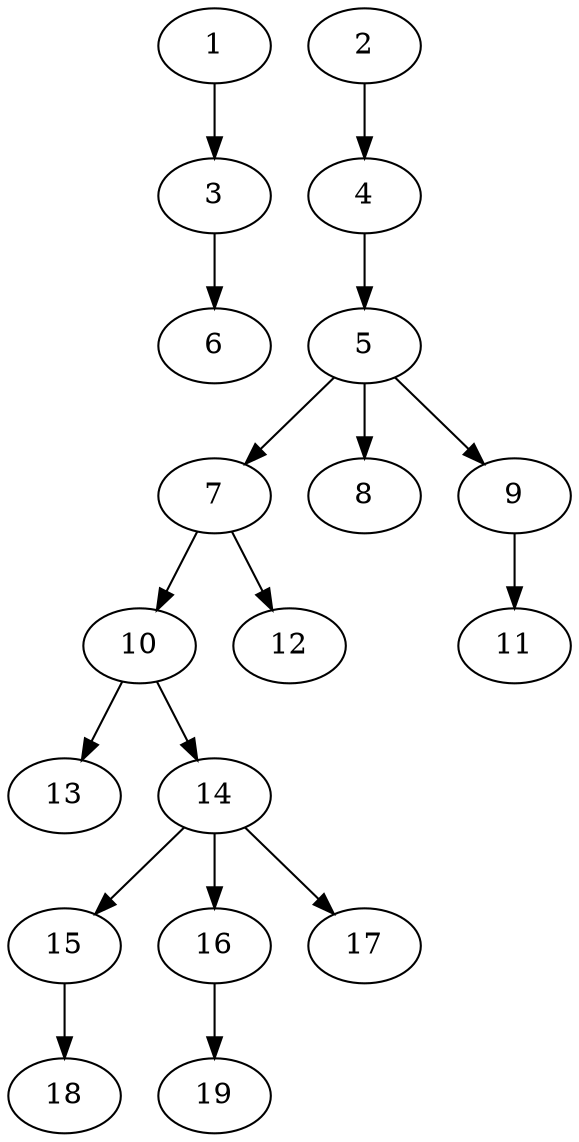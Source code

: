 // DAG (tier=1-easy, mode=compute, n=19, ccr=0.281, fat=0.461, density=0.291, regular=0.698, jump=0.088, mindata=262144, maxdata=2097152)
// DAG automatically generated by daggen at Sun Aug 24 16:33:32 2025
// /home/ermia/Project/Environments/daggen/bin/daggen --dot --ccr 0.281 --fat 0.461 --regular 0.698 --density 0.291 --jump 0.088 --mindata 262144 --maxdata 2097152 -n 19 
digraph G {
  1 [size="490198576136192000", alpha="0.10", expect_size="245099288068096000"]
  1 -> 3 [size ="4973605683200"]
  2 [size="20517062362493124", alpha="0.09", expect_size="10258531181246562"]
  2 -> 4 [size ="10279811284992"]
  3 [size="37484256684522", alpha="0.14", expect_size="18742128342261"]
  3 -> 6 [size ="2500778262528"]
  4 [size="811476112610844", alpha="0.18", expect_size="405738056305422"]
  4 -> 5 [size ="15998426021888"]
  5 [size="1801244302164226", alpha="0.09", expect_size="900622151082113"]
  5 -> 7 [size ="34059635916800"]
  5 -> 8 [size ="34059635916800"]
  5 -> 9 [size ="34059635916800"]
  6 [size="15240580571049308", alpha="0.10", expect_size="7620290285524654"]
  7 [size="63693291257856000", alpha="0.12", expect_size="31846645628928000"]
  7 -> 10 [size ="1275907276800"]
  7 -> 12 [size ="1275907276800"]
  8 [size="400720838347289", alpha="0.13", expect_size="200360419173644"]
  9 [size="6199650197874671616", alpha="0.07", expect_size="3099825098937335808"]
  9 -> 11 [size ="26998197977088"]
  10 [size="9317931291609740", alpha="0.11", expect_size="4658965645804870"]
  10 -> 13 [size ="7380666417152"]
  10 -> 14 [size ="7380666417152"]
  11 [size="2047221931442176000", alpha="0.04", expect_size="1023610965721088000"]
  12 [size="202786978769048", alpha="0.14", expect_size="101393489384524"]
  13 [size="5923924549212045312", alpha="0.05", expect_size="2961962274606022656"]
  14 [size="7937189104486187008", alpha="0.00", expect_size="3968594552243093504"]
  14 -> 15 [size ="31832284332032"]
  14 -> 16 [size ="31832284332032"]
  14 -> 17 [size ="31832284332032"]
  15 [size="32162254022600", alpha="0.10", expect_size="16081127011300"]
  15 -> 18 [size ="2268279603200"]
  16 [size="8487267144000602112", alpha="0.17", expect_size="4243633572000301056"]
  16 -> 19 [size ="33286533414912"]
  17 [size="507589047967809536", alpha="0.13", expect_size="253794523983904768"]
  18 [size="1340103293186345", alpha="0.06", expect_size="670051646593172"]
  19 [size="963734097745700", alpha="0.12", expect_size="481867048872850"]
}
